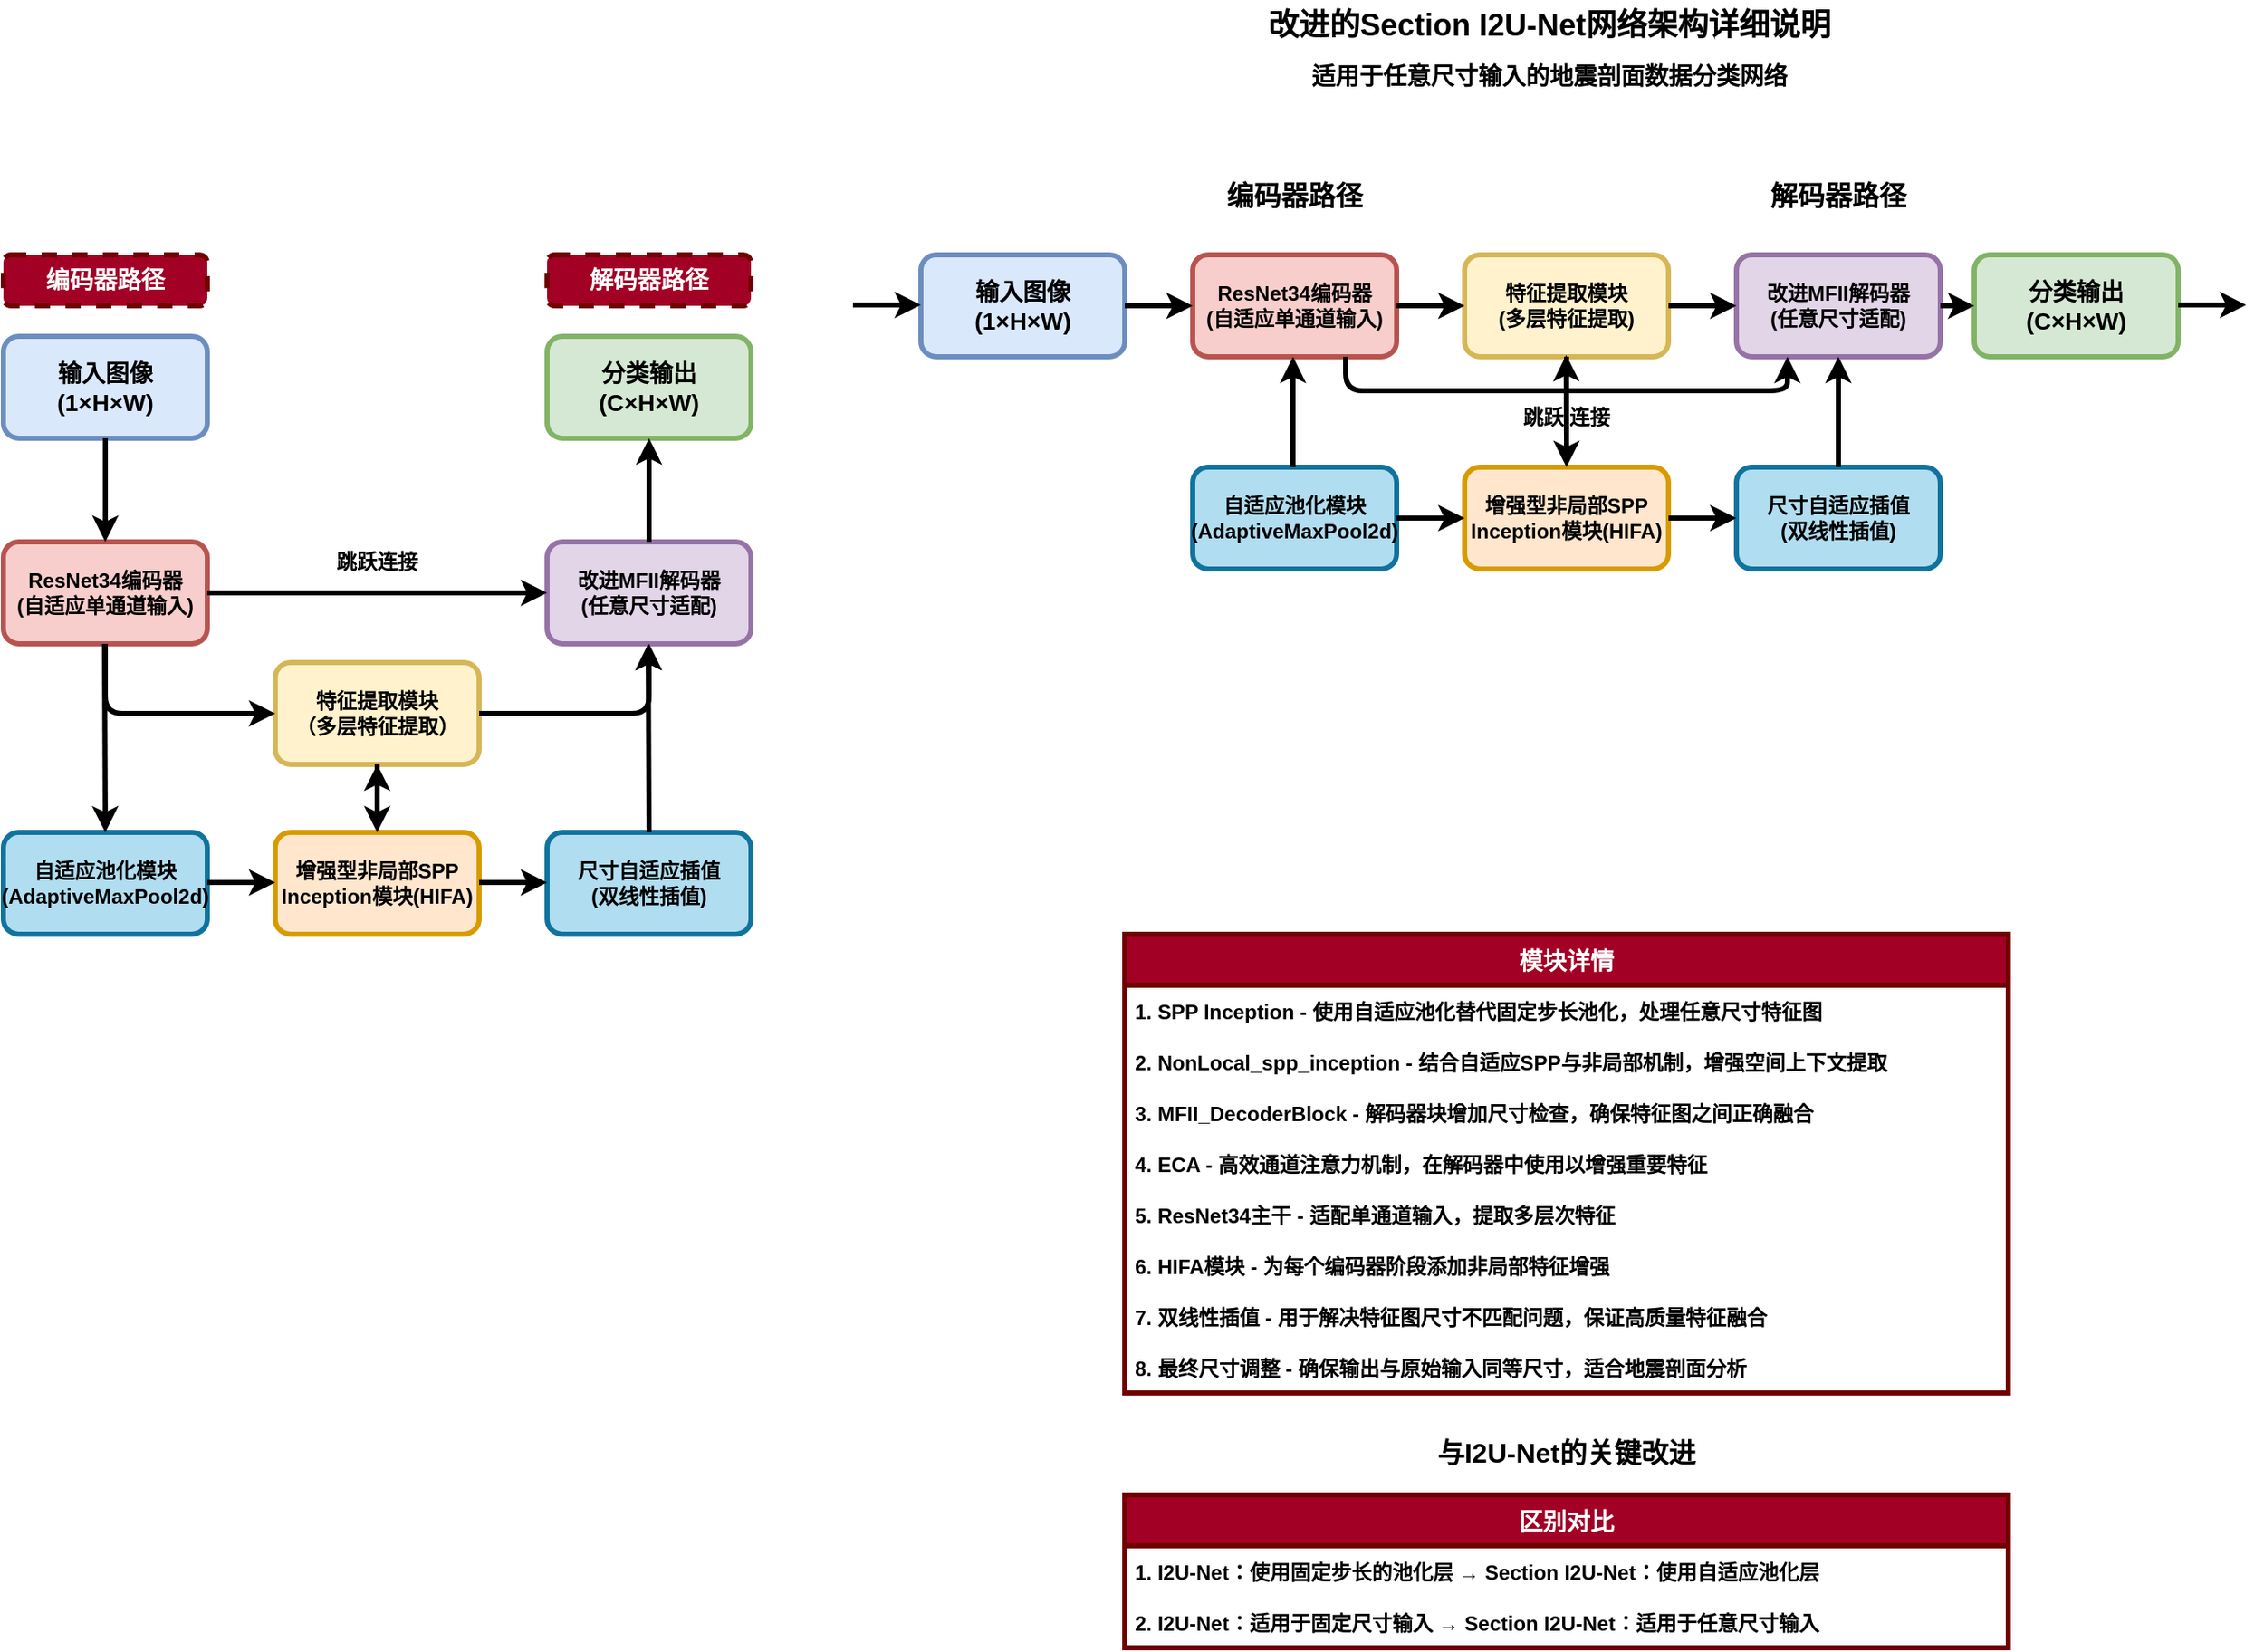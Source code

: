 <mxfile version="26.2.15">
  <diagram id="section_i2u_net_architecture" name="Section I2U-Net网络架构图">
    <mxGraphModel dx="2520" dy="941" grid="1" gridSize="10" guides="1" tooltips="1" connect="1" arrows="1" fold="1" page="1" pageScale="1" pageWidth="827" pageHeight="1169" math="0" shadow="0">
      <root>
        <mxCell id="0" />
        <mxCell id="1" parent="0" />
        <mxCell id="main_title" value="改进的Section I2U-Net网络架构详细说明" style="text;html=1;strokeColor=none;fillColor=none;align=center;verticalAlign=middle;whiteSpace=wrap;rounded=0;fontStyle=1;fontSize=18;" parent="1" vertex="1">
          <mxGeometry x="200" y="30" width="420" height="30" as="geometry" />
        </mxCell>
        <mxCell id="subtitle" value="适用于任意尺寸输入的地震剖面数据分类网络" style="text;html=1;strokeColor=none;fillColor=none;align=center;verticalAlign=middle;whiteSpace=wrap;rounded=0;fontStyle=1;fontSize=14;" parent="1" vertex="1">
          <mxGeometry x="200" y="60" width="420" height="30" as="geometry" />
        </mxCell>
        <mxCell id="input" value="输入图像&#xa;(1×H×W)" style="rounded=1;whiteSpace=wrap;html=1;fillColor=#dae8fc;strokeColor=#6c8ebf;fontStyle=1;fontSize=14;strokeWidth=3;" parent="1" vertex="1">
          <mxGeometry x="40" y="180" width="120" height="60" as="geometry" />
        </mxCell>
        <mxCell id="output" value="分类输出&#xa;(C×H×W)" style="rounded=1;whiteSpace=wrap;html=1;fillColor=#d5e8d4;strokeColor=#82b366;fontStyle=1;fontSize=14;strokeWidth=3;" parent="1" vertex="1">
          <mxGeometry x="660" y="180" width="120" height="60" as="geometry" />
        </mxCell>
        <mxCell id="encoder_title" value="编码器路径" style="text;html=1;strokeColor=none;fillColor=none;align=center;verticalAlign=middle;whiteSpace=wrap;rounded=0;fontStyle=1;fontSize=16;" parent="1" vertex="1">
          <mxGeometry x="200" y="130" width="120" height="30" as="geometry" />
        </mxCell>
        <mxCell id="encoder_block" value="ResNet34编码器&#xa;(自适应单通道输入)" style="rounded=1;whiteSpace=wrap;html=1;fillColor=#f8cecc;strokeColor=#b85450;fontStyle=1;fontSize=12;strokeWidth=3;" parent="1" vertex="1">
          <mxGeometry x="200" y="180" width="120" height="60" as="geometry" />
        </mxCell>
        <mxCell id="feature_extraction" value="特征提取模块&#xa;(多层特征提取)" style="rounded=1;whiteSpace=wrap;html=1;fillColor=#fff2cc;strokeColor=#d6b656;fontStyle=1;fontSize=12;strokeWidth=3;" parent="1" vertex="1">
          <mxGeometry x="360" y="180" width="120" height="60" as="geometry" />
        </mxCell>
        <mxCell id="decoder_title" value="解码器路径" style="text;html=1;strokeColor=none;fillColor=none;align=center;verticalAlign=middle;whiteSpace=wrap;rounded=0;fontStyle=1;fontSize=16;" parent="1" vertex="1">
          <mxGeometry x="520" y="130" width="120" height="30" as="geometry" />
        </mxCell>
        <mxCell id="decoder_block" value="改进MFII解码器&#xa;(任意尺寸适配)" style="rounded=1;whiteSpace=wrap;html=1;fillColor=#e1d5e7;strokeColor=#9673a6;fontStyle=1;fontSize=12;strokeWidth=3;" parent="1" vertex="1">
          <mxGeometry x="520" y="180" width="120" height="60" as="geometry" />
        </mxCell>
        <mxCell id="nonlocal_block" value="增强型非局部SPP&#xa;Inception模块(HIFA)" style="rounded=1;whiteSpace=wrap;html=1;fillColor=#ffe6cc;strokeColor=#d79b00;fontStyle=1;fontSize=12;strokeWidth=3;" parent="1" vertex="1">
          <mxGeometry x="360" y="305" width="120" height="60" as="geometry" />
        </mxCell>
        <mxCell id="adaptive_pool" value="自适应池化模块&#xa;(AdaptiveMaxPool2d)" style="rounded=1;whiteSpace=wrap;html=1;fillColor=#b1ddf0;strokeColor=#10739e;fontStyle=1;fontSize=12;strokeWidth=3;" parent="1" vertex="1">
          <mxGeometry x="200" y="305" width="120" height="60" as="geometry" />
        </mxCell>
        <mxCell id="interpolation" value="尺寸自适应插值&#xa;(双线性插值)" style="rounded=1;whiteSpace=wrap;html=1;fillColor=#b1ddf0;strokeColor=#10739e;fontStyle=1;fontSize=12;strokeWidth=3;" parent="1" vertex="1">
          <mxGeometry x="520" y="305" width="120" height="60" as="geometry" />
        </mxCell>
        <mxCell id="arrow1" value="" style="endArrow=classic;html=1;rounded=1;exitX=1;exitY=0.5;exitDx=0;exitDy=0;entryX=0;entryY=0.5;entryDx=0;entryDy=0;strokeWidth=3;jumpStyle=arc;jumpSize=6;" parent="1" source="input" target="encoder_block" edge="1">
          <mxGeometry width="50" height="50" relative="1" as="geometry">
            <mxPoint x="390" y="420" as="sourcePoint" />
            <mxPoint x="440" y="370" as="targetPoint" />
          </mxGeometry>
        </mxCell>
        <mxCell id="arrow2" value="" style="endArrow=classic;html=1;rounded=1;exitX=1;exitY=0.5;exitDx=0;exitDy=0;entryX=0;entryY=0.5;entryDx=0;entryDy=0;strokeWidth=3;jumpStyle=arc;jumpSize=6;" parent="1" source="encoder_block" target="feature_extraction" edge="1">
          <mxGeometry width="50" height="50" relative="1" as="geometry">
            <mxPoint x="390" y="420" as="sourcePoint" />
            <mxPoint x="440" y="370" as="targetPoint" />
          </mxGeometry>
        </mxCell>
        <mxCell id="arrow3" value="" style="endArrow=classic;html=1;rounded=1;exitX=0.5;exitY=1;exitDx=0;exitDy=0;entryX=0.5;entryY=0;entryDx=0;entryDy=0;strokeWidth=3;jumpStyle=arc;jumpSize=6;" parent="1" source="feature_extraction" target="nonlocal_block" edge="1">
          <mxGeometry width="50" height="50" relative="1" as="geometry">
            <mxPoint x="390" y="420" as="sourcePoint" />
            <mxPoint x="440" y="370" as="targetPoint" />
          </mxGeometry>
        </mxCell>
        <mxCell id="arrow4" value="" style="endArrow=classic;html=1;rounded=1;entryX=0.5;entryY=1;entryDx=0;entryDy=0;strokeWidth=3;jumpStyle=arc;jumpSize=6;" parent="1" edge="1">
          <mxGeometry width="50" height="50" relative="1" as="geometry">
            <mxPoint x="420" y="289" as="sourcePoint" />
            <mxPoint x="419.8" y="239" as="targetPoint" />
            <Array as="points" />
          </mxGeometry>
        </mxCell>
        <mxCell id="arrow5" value="" style="endArrow=classic;html=1;rounded=1;exitX=1;exitY=0.5;exitDx=0;exitDy=0;entryX=0;entryY=0.5;entryDx=0;entryDy=0;strokeWidth=3;jumpStyle=arc;jumpSize=6;" parent="1" source="feature_extraction" target="decoder_block" edge="1">
          <mxGeometry width="50" height="50" relative="1" as="geometry">
            <mxPoint x="390" y="420" as="sourcePoint" />
            <mxPoint x="440" y="370" as="targetPoint" />
          </mxGeometry>
        </mxCell>
        <mxCell id="arrow6" value="" style="endArrow=classic;html=1;rounded=1;exitX=1;exitY=0.5;exitDx=0;exitDy=0;entryX=0;entryY=0.5;entryDx=0;entryDy=0;strokeWidth=3;jumpStyle=arc;jumpSize=6;" parent="1" source="decoder_block" target="output" edge="1">
          <mxGeometry width="50" height="50" relative="1" as="geometry">
            <mxPoint x="390" y="420" as="sourcePoint" />
            <mxPoint x="440" y="370" as="targetPoint" />
          </mxGeometry>
        </mxCell>
        <mxCell id="skip_connection" value="" style="endArrow=classic;html=1;rounded=1;exitX=0.75;exitY=1;exitDx=0;exitDy=0;entryX=0.25;entryY=1;entryDx=0;entryDy=0;strokeWidth=3;jumpStyle=arc;jumpSize=6;" parent="1" source="encoder_block" target="decoder_block" edge="1">
          <mxGeometry width="50" height="50" relative="1" as="geometry">
            <mxPoint x="390" y="420" as="sourcePoint" />
            <mxPoint x="440" y="370" as="targetPoint" />
            <Array as="points">
              <mxPoint x="290" y="260" />
              <mxPoint x="550" y="260" />
            </Array>
          </mxGeometry>
        </mxCell>
        <mxCell id="skip_text" value="跳跃 连接" style="text;html=1;strokeColor=none;fillColor=none;align=center;verticalAlign=middle;whiteSpace=wrap;rounded=0;fontStyle=1;fontSize=12;" parent="1" vertex="1">
          <mxGeometry x="390" y="261" width="60" height="30" as="geometry" />
        </mxCell>
        <mxCell id="arrow7" value="" style="endArrow=classic;html=1;rounded=1;exitX=1;exitY=0.5;exitDx=0;exitDy=0;entryX=0;entryY=0.5;entryDx=0;entryDy=0;strokeWidth=3;jumpStyle=arc;jumpSize=6;" parent="1" source="adaptive_pool" target="nonlocal_block" edge="1">
          <mxGeometry width="50" height="50" relative="1" as="geometry">
            <mxPoint x="390" y="435" as="sourcePoint" />
            <mxPoint x="440" y="385" as="targetPoint" />
          </mxGeometry>
        </mxCell>
        <mxCell id="arrow8" value="" style="endArrow=classic;html=1;rounded=1;exitX=1;exitY=0.5;exitDx=0;exitDy=0;entryX=0;entryY=0.5;entryDx=0;entryDy=0;strokeWidth=3;jumpStyle=arc;jumpSize=6;" parent="1" source="nonlocal_block" target="interpolation" edge="1">
          <mxGeometry width="50" height="50" relative="1" as="geometry">
            <mxPoint x="390" y="435" as="sourcePoint" />
            <mxPoint x="440" y="385" as="targetPoint" />
          </mxGeometry>
        </mxCell>
        <mxCell id="arrow9" value="" style="endArrow=classic;html=1;rounded=1;exitX=0.25;exitY=0;exitDx=0;exitDy=0;entryX=0.25;entryY=1;entryDx=0;entryDy=0;strokeWidth=3;jumpStyle=arc;jumpSize=6;" parent="1" edge="1">
          <mxGeometry width="50" height="50" relative="1" as="geometry">
            <mxPoint x="259" y="305" as="sourcePoint" />
            <mxPoint x="259" y="240" as="targetPoint" />
            <Array as="points">
              <mxPoint x="259" y="270" />
            </Array>
          </mxGeometry>
        </mxCell>
        <mxCell id="arrow10" value="" style="endArrow=classic;html=1;rounded=1;exitX=0.25;exitY=0;exitDx=0;exitDy=0;entryX=0.25;entryY=1;entryDx=0;entryDy=0;strokeWidth=3;jumpStyle=arc;jumpSize=6;" parent="1" edge="1">
          <mxGeometry width="50" height="50" relative="1" as="geometry">
            <mxPoint x="580" y="305" as="sourcePoint" />
            <mxPoint x="580" y="240" as="targetPoint" />
          </mxGeometry>
        </mxCell>
        <mxCell id="module_details" value="模块详情" style="swimlane;fontStyle=1;childLayout=stackLayout;horizontal=1;startSize=30;horizontalStack=0;resizeParent=1;resizeParentMax=0;resizeLast=0;collapsible=1;marginBottom=0;fontSize=14;strokeWidth=3;fillColor=#a20025;fontColor=#ffffff;strokeColor=#6F0000;" parent="1" vertex="1">
          <mxGeometry x="160" y="580" width="520" height="270" as="geometry" />
        </mxCell>
        <mxCell id="module1" value="1. SPP Inception - 使用自适应池化替代固定步长池化，处理任意尺寸特征图" style="text;strokeColor=none;fillColor=none;align=left;verticalAlign=middle;spacingLeft=4;spacingRight=4;overflow=hidden;points=[[0,0.5],[1,0.5]];portConstraint=eastwest;rotatable=0;fontStyle=1;fontSize=12;" parent="module_details" vertex="1">
          <mxGeometry y="30" width="520" height="30" as="geometry" />
        </mxCell>
        <mxCell id="module2" value="2. NonLocal_spp_inception - 结合自适应SPP与非局部机制，增强空间上下文提取" style="text;strokeColor=none;fillColor=none;align=left;verticalAlign=middle;spacingLeft=4;spacingRight=4;overflow=hidden;points=[[0,0.5],[1,0.5]];portConstraint=eastwest;rotatable=0;fontStyle=1;fontSize=12;" parent="module_details" vertex="1">
          <mxGeometry y="60" width="520" height="30" as="geometry" />
        </mxCell>
        <mxCell id="module3" value="3. MFII_DecoderBlock - 解码器块增加尺寸检查，确保特征图之间正确融合" style="text;strokeColor=none;fillColor=none;align=left;verticalAlign=middle;spacingLeft=4;spacingRight=4;overflow=hidden;points=[[0,0.5],[1,0.5]];portConstraint=eastwest;rotatable=0;fontStyle=1;fontSize=12;" parent="module_details" vertex="1">
          <mxGeometry y="90" width="520" height="30" as="geometry" />
        </mxCell>
        <mxCell id="module4" value="4. ECA - 高效通道注意力机制，在解码器中使用以增强重要特征" style="text;strokeColor=none;fillColor=none;align=left;verticalAlign=middle;spacingLeft=4;spacingRight=4;overflow=hidden;points=[[0,0.5],[1,0.5]];portConstraint=eastwest;rotatable=0;fontStyle=1;fontSize=12;" parent="module_details" vertex="1">
          <mxGeometry y="120" width="520" height="30" as="geometry" />
        </mxCell>
        <mxCell id="module5" value="5. ResNet34主干 - 适配单通道输入，提取多层次特征" style="text;strokeColor=none;fillColor=none;align=left;verticalAlign=middle;spacingLeft=4;spacingRight=4;overflow=hidden;points=[[0,0.5],[1,0.5]];portConstraint=eastwest;rotatable=0;fontStyle=1;fontSize=12;" parent="module_details" vertex="1">
          <mxGeometry y="150" width="520" height="30" as="geometry" />
        </mxCell>
        <mxCell id="module6" value="6. HIFA模块 - 为每个编码器阶段添加非局部特征增强" style="text;strokeColor=none;fillColor=none;align=left;verticalAlign=middle;spacingLeft=4;spacingRight=4;overflow=hidden;points=[[0,0.5],[1,0.5]];portConstraint=eastwest;rotatable=0;fontStyle=1;fontSize=12;" parent="module_details" vertex="1">
          <mxGeometry y="180" width="520" height="30" as="geometry" />
        </mxCell>
        <mxCell id="module7" value="7. 双线性插值 - 用于解决特征图尺寸不匹配问题，保证高质量特征融合" style="text;strokeColor=none;fillColor=none;align=left;verticalAlign=middle;spacingLeft=4;spacingRight=4;overflow=hidden;points=[[0,0.5],[1,0.5]];portConstraint=eastwest;rotatable=0;fontStyle=1;fontSize=12;" parent="module_details" vertex="1">
          <mxGeometry y="210" width="520" height="30" as="geometry" />
        </mxCell>
        <mxCell id="module8" value="8. 最终尺寸调整 - 确保输出与原始输入同等尺寸，适合地震剖面分析" style="text;strokeColor=none;fillColor=none;align=left;verticalAlign=middle;spacingLeft=4;spacingRight=4;overflow=hidden;points=[[0,0.5],[1,0.5]];portConstraint=eastwest;rotatable=0;fontStyle=1;fontSize=12;" parent="module_details" vertex="1">
          <mxGeometry y="240" width="520" height="30" as="geometry" />
        </mxCell>
        <mxCell id="comparison_title" value="与I2U-Net的关键改进" style="text;html=1;strokeColor=none;fillColor=none;align=center;verticalAlign=middle;whiteSpace=wrap;rounded=0;fontStyle=1;fontSize=16;" parent="1" vertex="1">
          <mxGeometry x="160" y="870" width="520" height="30" as="geometry" />
        </mxCell>
        <mxCell id="comparison" value="区别对比" style="swimlane;fontStyle=1;childLayout=stackLayout;horizontal=1;startSize=30;horizontalStack=0;resizeParent=1;resizeParentMax=0;resizeLast=0;collapsible=1;marginBottom=0;fontSize=14;strokeWidth=3;fillColor=#a20025;fontColor=#ffffff;strokeColor=#6F0000;" parent="1" vertex="1">
          <mxGeometry x="160" y="910" width="520" height="90" as="geometry" />
        </mxCell>
        <mxCell id="comp1" value="1. I2U-Net：使用固定步长的池化层 → Section I2U-Net：使用自适应池化层" style="text;strokeColor=none;fillColor=none;align=left;verticalAlign=middle;spacingLeft=4;spacingRight=4;overflow=hidden;points=[[0,0.5],[1,0.5]];portConstraint=eastwest;rotatable=0;fontStyle=1;fontSize=12;" parent="comparison" vertex="1">
          <mxGeometry y="30" width="520" height="30" as="geometry" />
        </mxCell>
        <mxCell id="comp3" value="2. I2U-Net：适用于固定尺寸输入 → Section I2U-Net：适用于任意尺寸输入" style="text;strokeColor=none;fillColor=none;align=left;verticalAlign=middle;spacingLeft=4;spacingRight=4;overflow=hidden;points=[[0,0.5],[1,0.5]];portConstraint=eastwest;rotatable=0;fontStyle=1;fontSize=12;" parent="comparison" vertex="1">
          <mxGeometry y="60" width="520" height="30" as="geometry" />
        </mxCell>
        <mxCell id="w4gRPloxR8Hkajw-PfgX-3" value="" style="endArrow=classic;html=1;rounded=1;exitX=1;exitY=0.5;exitDx=0;exitDy=0;entryX=0;entryY=0.5;entryDx=0;entryDy=0;strokeWidth=3;jumpStyle=arc;jumpSize=6;" edge="1" parent="1">
          <mxGeometry width="50" height="50" relative="1" as="geometry">
            <mxPoint y="209.5" as="sourcePoint" />
            <mxPoint x="40" y="209.5" as="targetPoint" />
          </mxGeometry>
        </mxCell>
        <mxCell id="w4gRPloxR8Hkajw-PfgX-4" value="" style="endArrow=classic;html=1;rounded=1;exitX=1;exitY=0.5;exitDx=0;exitDy=0;entryX=0;entryY=0.5;entryDx=0;entryDy=0;strokeWidth=3;jumpStyle=arc;jumpSize=6;" edge="1" parent="1">
          <mxGeometry width="50" height="50" relative="1" as="geometry">
            <mxPoint x="780" y="209.5" as="sourcePoint" />
            <mxPoint x="820" y="209.5" as="targetPoint" />
          </mxGeometry>
        </mxCell>
        <mxCell id="w4gRPloxR8Hkajw-PfgX-5" value="输入图像&#xa;(1×H×W)" style="rounded=1;whiteSpace=wrap;html=1;fillColor=#dae8fc;strokeColor=#6c8ebf;fontStyle=1;fontSize=14;strokeWidth=3;" vertex="1" parent="1">
          <mxGeometry x="-500" y="228" width="120" height="60" as="geometry" />
        </mxCell>
        <mxCell id="w4gRPloxR8Hkajw-PfgX-6" value="分类输出&#xa;(C×H×W)" style="rounded=1;whiteSpace=wrap;html=1;fillColor=#d5e8d4;strokeColor=#82b366;fontStyle=1;fontSize=14;strokeWidth=3;" vertex="1" parent="1">
          <mxGeometry x="-180" y="228" width="120" height="60" as="geometry" />
        </mxCell>
        <mxCell id="w4gRPloxR8Hkajw-PfgX-7" value="ResNet34编码器&lt;div&gt;(自适应单通道输入)&lt;/div&gt;" style="rounded=1;whiteSpace=wrap;html=1;fillColor=#f8cecc;strokeColor=#b85450;fontStyle=1;fontSize=12;strokeWidth=3;" vertex="1" parent="1">
          <mxGeometry x="-500" y="349" width="120" height="60" as="geometry" />
        </mxCell>
        <mxCell id="w4gRPloxR8Hkajw-PfgX-8" value="特征提取模块&lt;div&gt;（多层特征提取）&lt;/div&gt;" style="rounded=1;whiteSpace=wrap;html=1;fillColor=#fff2cc;strokeColor=#d6b656;fontStyle=1;fontSize=12;strokeWidth=3;" vertex="1" parent="1">
          <mxGeometry x="-340" y="420" width="120" height="60" as="geometry" />
        </mxCell>
        <mxCell id="w4gRPloxR8Hkajw-PfgX-9" value="改进MFII解码器&lt;br&gt;(任意尺寸适配)" style="rounded=1;whiteSpace=wrap;html=1;fillColor=#e1d5e7;strokeColor=#9673a6;fontStyle=1;fontSize=12;strokeWidth=3;" vertex="1" parent="1">
          <mxGeometry x="-180" y="349" width="120" height="60" as="geometry" />
        </mxCell>
        <mxCell id="w4gRPloxR8Hkajw-PfgX-10" value="增强型非局部SPP&lt;br&gt;Inception模块(HIFA)" style="rounded=1;whiteSpace=wrap;html=1;fillColor=#ffe6cc;strokeColor=#d79b00;fontStyle=1;fontSize=12;strokeWidth=3;" vertex="1" parent="1">
          <mxGeometry x="-340" y="520" width="120" height="60" as="geometry" />
        </mxCell>
        <mxCell id="w4gRPloxR8Hkajw-PfgX-11" value="" style="endArrow=classic;html=1;rounded=1;entryX=0.5;entryY=0;entryDx=0;entryDy=0;strokeWidth=3;jumpStyle=arc;jumpSize=6;" edge="1" parent="1" source="w4gRPloxR8Hkajw-PfgX-5" target="w4gRPloxR8Hkajw-PfgX-7">
          <mxGeometry width="50" height="50" relative="1" as="geometry">
            <mxPoint x="-440" y="290" as="sourcePoint" />
            <mxPoint x="-260" y="479" as="targetPoint" />
          </mxGeometry>
        </mxCell>
        <mxCell id="w4gRPloxR8Hkajw-PfgX-12" value="" style="endArrow=classic;html=1;rounded=1;exitX=0.5;exitY=1;exitDx=0;exitDy=0;entryX=0;entryY=0.5;entryDx=0;entryDy=0;strokeWidth=3;jumpStyle=arc;jumpSize=6;" edge="1" parent="1" source="w4gRPloxR8Hkajw-PfgX-7" target="w4gRPloxR8Hkajw-PfgX-8">
          <mxGeometry width="50" height="50" relative="1" as="geometry">
            <mxPoint x="-310" y="529" as="sourcePoint" />
            <mxPoint x="-260" y="479" as="targetPoint" />
            <Array as="points">
              <mxPoint x="-440" y="450" />
            </Array>
          </mxGeometry>
        </mxCell>
        <mxCell id="w4gRPloxR8Hkajw-PfgX-13" value="" style="endArrow=classic;html=1;rounded=1;exitX=0.5;exitY=1;exitDx=0;exitDy=0;entryX=0.5;entryY=0;entryDx=0;entryDy=0;strokeWidth=3;jumpStyle=arc;jumpSize=6;" edge="1" parent="1" source="w4gRPloxR8Hkajw-PfgX-8" target="w4gRPloxR8Hkajw-PfgX-10">
          <mxGeometry width="50" height="50" relative="1" as="geometry">
            <mxPoint x="-310" y="600" as="sourcePoint" />
            <mxPoint x="-260" y="550" as="targetPoint" />
          </mxGeometry>
        </mxCell>
        <mxCell id="w4gRPloxR8Hkajw-PfgX-14" value="" style="endArrow=classic;html=1;rounded=1;entryX=0.5;entryY=1;entryDx=0;entryDy=0;strokeWidth=3;jumpStyle=arc;jumpSize=6;" edge="1" parent="1" target="w4gRPloxR8Hkajw-PfgX-8">
          <mxGeometry width="50" height="50" relative="1" as="geometry">
            <mxPoint x="-280" y="510" as="sourcePoint" />
            <mxPoint x="-260" y="550" as="targetPoint" />
            <Array as="points">
              <mxPoint x="-280" y="510" />
            </Array>
          </mxGeometry>
        </mxCell>
        <mxCell id="w4gRPloxR8Hkajw-PfgX-15" value="" style="endArrow=classic;html=1;rounded=1;exitX=1;exitY=0.5;exitDx=0;exitDy=0;entryX=0.5;entryY=1;entryDx=0;entryDy=0;strokeWidth=3;jumpStyle=arc;jumpSize=6;" edge="1" parent="1" source="w4gRPloxR8Hkajw-PfgX-8" target="w4gRPloxR8Hkajw-PfgX-9">
          <mxGeometry width="50" height="50" relative="1" as="geometry">
            <mxPoint x="-310" y="529" as="sourcePoint" />
            <mxPoint x="-260" y="479" as="targetPoint" />
            <Array as="points">
              <mxPoint x="-120" y="450" />
            </Array>
          </mxGeometry>
        </mxCell>
        <mxCell id="w4gRPloxR8Hkajw-PfgX-16" value="" style="endArrow=classic;html=1;rounded=1;exitX=0.5;exitY=0;exitDx=0;exitDy=0;entryX=0.5;entryY=1;entryDx=0;entryDy=0;strokeWidth=3;jumpStyle=arc;jumpSize=6;" edge="1" parent="1" source="w4gRPloxR8Hkajw-PfgX-9" target="w4gRPloxR8Hkajw-PfgX-6">
          <mxGeometry width="50" height="50" relative="1" as="geometry">
            <mxPoint x="-310" y="529" as="sourcePoint" />
            <mxPoint x="-260" y="479" as="targetPoint" />
          </mxGeometry>
        </mxCell>
        <mxCell id="w4gRPloxR8Hkajw-PfgX-17" value="跳跃连接" style="text;html=1;strokeColor=none;fillColor=none;align=center;verticalAlign=middle;whiteSpace=wrap;rounded=0;fontStyle=1;fontSize=12;" vertex="1" parent="1">
          <mxGeometry x="-310" y="346" width="60" height="30" as="geometry" />
        </mxCell>
        <mxCell id="w4gRPloxR8Hkajw-PfgX-18" value="" style="endArrow=classic;html=1;rounded=1;exitX=1;exitY=0.5;exitDx=0;exitDy=0;entryX=0;entryY=0.5;entryDx=0;entryDy=0;strokeWidth=3;jumpStyle=arc;jumpSize=6;" edge="1" parent="1" source="w4gRPloxR8Hkajw-PfgX-7" target="w4gRPloxR8Hkajw-PfgX-9">
          <mxGeometry width="50" height="50" relative="1" as="geometry">
            <mxPoint x="-300" y="391" as="sourcePoint" />
            <mxPoint x="-300" y="330" as="targetPoint" />
          </mxGeometry>
        </mxCell>
        <mxCell id="w4gRPloxR8Hkajw-PfgX-19" value="编码器路径" style="text;html=1;strokeColor=#6F0000;fillColor=#a20025;align=center;verticalAlign=middle;whiteSpace=wrap;rounded=1;fontStyle=1;fontSize=14;labelBackgroundColor=none;labelBorderColor=none;textShadow=0;fontColor=#ffffff;glass=0;shadow=0;dashed=1;strokeWidth=3;" vertex="1" parent="1">
          <mxGeometry x="-500" y="180" width="120" height="30" as="geometry" />
        </mxCell>
        <mxCell id="w4gRPloxR8Hkajw-PfgX-20" value="解码器路径" style="text;html=1;strokeColor=#6F0000;fillColor=#a20025;align=center;verticalAlign=middle;whiteSpace=wrap;rounded=1;fontStyle=1;fontSize=14;labelBackgroundColor=none;labelBorderColor=none;textShadow=0;fontColor=#ffffff;glass=0;shadow=0;dashed=1;strokeWidth=3;" vertex="1" parent="1">
          <mxGeometry x="-180" y="180" width="120" height="30" as="geometry" />
        </mxCell>
        <mxCell id="w4gRPloxR8Hkajw-PfgX-21" value="自适应池化模块&#xa;(AdaptiveMaxPool2d)" style="rounded=1;whiteSpace=wrap;html=1;fillColor=#b1ddf0;strokeColor=#10739e;fontStyle=1;fontSize=12;strokeWidth=3;" vertex="1" parent="1">
          <mxGeometry x="-500" y="520" width="120" height="60" as="geometry" />
        </mxCell>
        <mxCell id="w4gRPloxR8Hkajw-PfgX-22" value="尺寸自适应插值&#xa;(双线性插值)" style="rounded=1;whiteSpace=wrap;html=1;fillColor=#b1ddf0;strokeColor=#10739e;fontStyle=1;fontSize=12;strokeWidth=3;" vertex="1" parent="1">
          <mxGeometry x="-180" y="520" width="120" height="60" as="geometry" />
        </mxCell>
        <mxCell id="w4gRPloxR8Hkajw-PfgX-24" value="" style="endArrow=classic;html=1;rounded=1;entryX=0.5;entryY=0;entryDx=0;entryDy=0;strokeWidth=3;jumpStyle=arc;jumpSize=6;" edge="1" parent="1" target="w4gRPloxR8Hkajw-PfgX-21">
          <mxGeometry width="50" height="50" relative="1" as="geometry">
            <mxPoint x="-440.5" y="409" as="sourcePoint" />
            <mxPoint x="-440.5" y="470" as="targetPoint" />
          </mxGeometry>
        </mxCell>
        <mxCell id="w4gRPloxR8Hkajw-PfgX-26" value="" style="endArrow=classic;html=1;rounded=1;exitX=0.5;exitY=0;exitDx=0;exitDy=0;entryX=0.5;entryY=1;entryDx=0;entryDy=0;strokeWidth=3;jumpStyle=arc;jumpSize=6;" edge="1" parent="1" source="w4gRPloxR8Hkajw-PfgX-22">
          <mxGeometry width="50" height="50" relative="1" as="geometry">
            <mxPoint x="-120.5" y="470" as="sourcePoint" />
            <mxPoint x="-120.5" y="409" as="targetPoint" />
          </mxGeometry>
        </mxCell>
        <mxCell id="w4gRPloxR8Hkajw-PfgX-28" value="" style="endArrow=classic;html=1;rounded=1;exitX=1;exitY=0.5;exitDx=0;exitDy=0;entryX=0;entryY=0.5;entryDx=0;entryDy=0;strokeWidth=3;jumpStyle=arc;jumpSize=6;" edge="1" parent="1">
          <mxGeometry width="50" height="50" relative="1" as="geometry">
            <mxPoint x="-380" y="549.5" as="sourcePoint" />
            <mxPoint x="-340" y="549.5" as="targetPoint" />
          </mxGeometry>
        </mxCell>
        <mxCell id="w4gRPloxR8Hkajw-PfgX-29" value="" style="endArrow=classic;html=1;rounded=1;exitX=1;exitY=0.5;exitDx=0;exitDy=0;entryX=0;entryY=0.5;entryDx=0;entryDy=0;strokeWidth=3;jumpStyle=arc;jumpSize=6;" edge="1" parent="1">
          <mxGeometry width="50" height="50" relative="1" as="geometry">
            <mxPoint x="-220" y="549.5" as="sourcePoint" />
            <mxPoint x="-180" y="549.5" as="targetPoint" />
          </mxGeometry>
        </mxCell>
      </root>
    </mxGraphModel>
  </diagram>
</mxfile>
